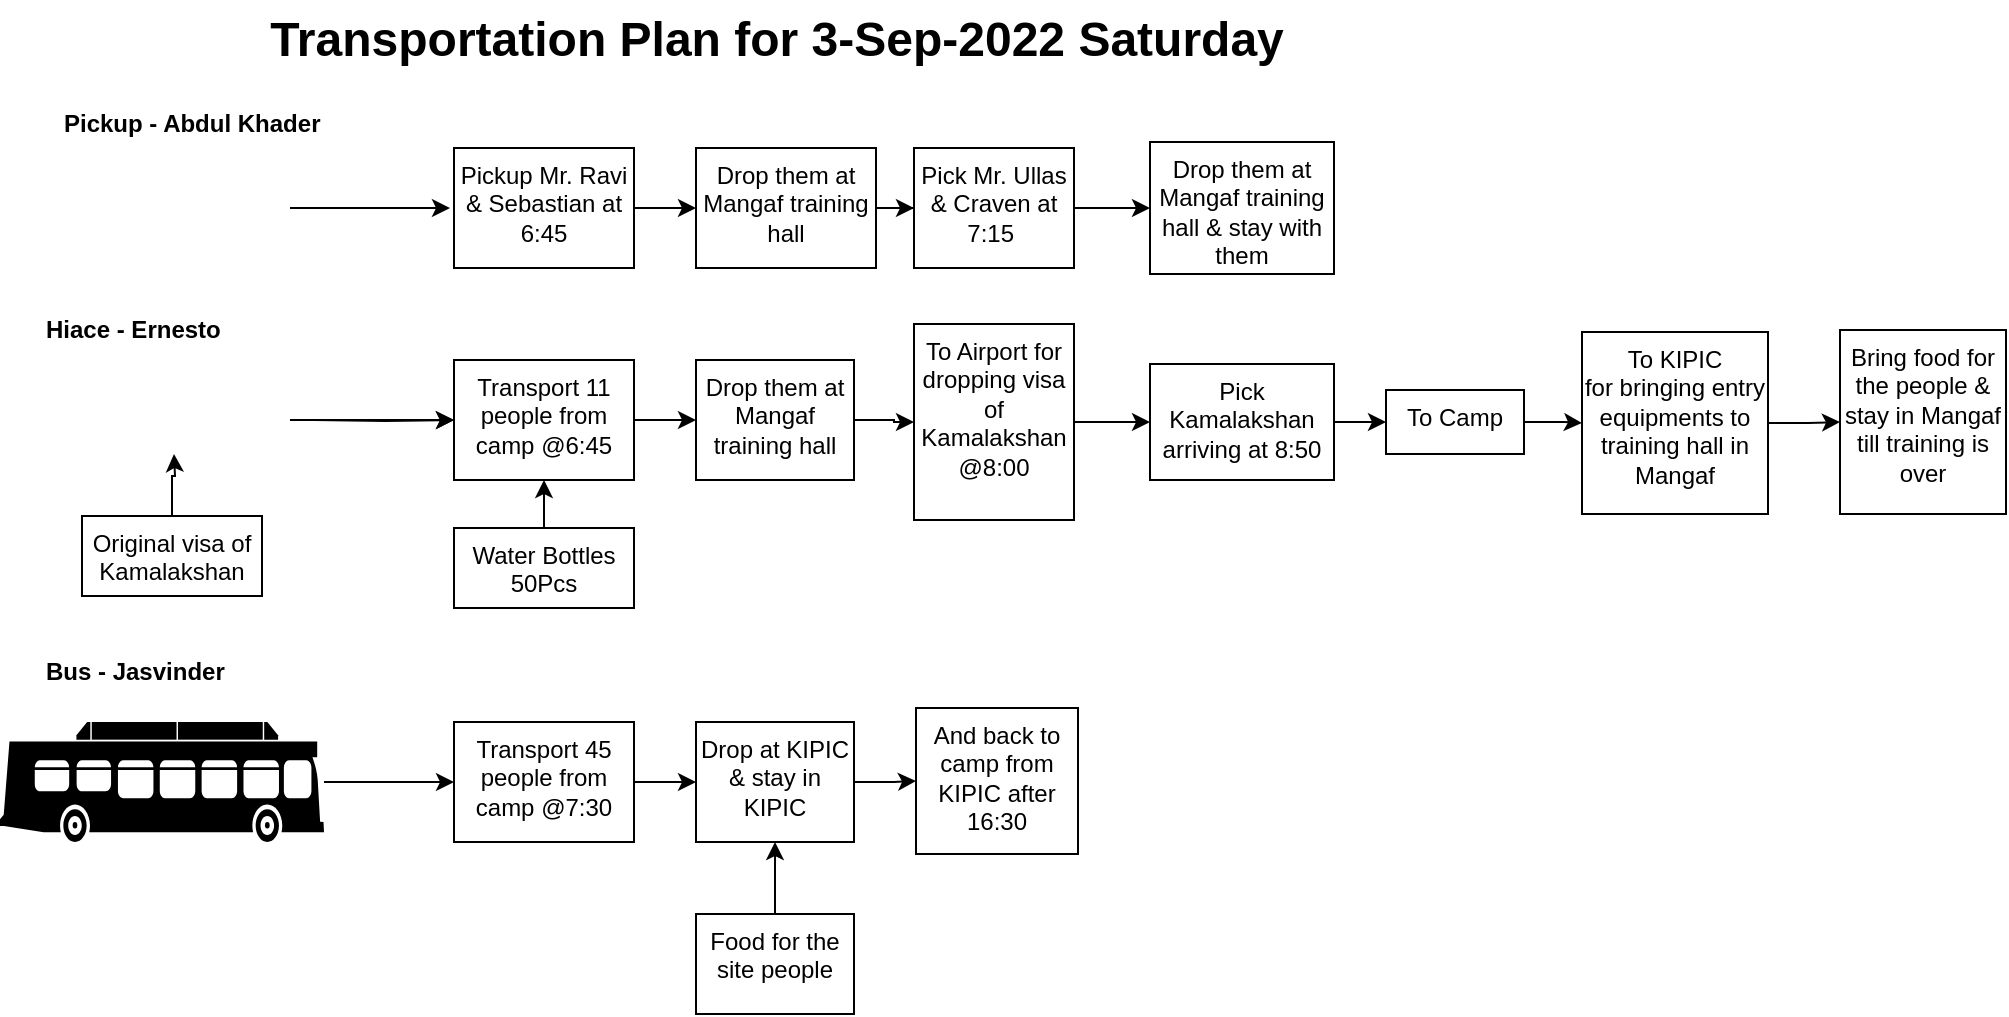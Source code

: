 <mxfile version="20.2.8" type="github">
  <diagram id="bQn_8MbS-EU-KnfHHXnH" name="Page-1">
    <mxGraphModel dx="803" dy="451" grid="1" gridSize="10" guides="1" tooltips="1" connect="1" arrows="1" fold="1" page="1" pageScale="1" pageWidth="1169" pageHeight="827" background="none" math="0" shadow="0">
      <root>
        <mxCell id="0" />
        <mxCell id="1" parent="0" />
        <mxCell id="opUhy12Lz94qFMG0uhZe-6" value="" style="edgeStyle=orthogonalEdgeStyle;rounded=0;orthogonalLoop=1;jettySize=auto;html=1;" parent="1" source="opUhy12Lz94qFMG0uhZe-3" edge="1">
          <mxGeometry relative="1" as="geometry">
            <mxPoint x="258" y="217" as="targetPoint" />
          </mxGeometry>
        </mxCell>
        <mxCell id="opUhy12Lz94qFMG0uhZe-3" value="" style="shape=image;html=1;verticalAlign=top;verticalLabelPosition=bottom;labelBackgroundColor=#ffffff;imageAspect=0;aspect=fixed;image=https://cdn1.iconfinder.com/data/icons/cars-01-1/512/pickup-128.png" parent="1" vertex="1">
          <mxGeometry x="50" y="153" width="128" height="128" as="geometry" />
        </mxCell>
        <mxCell id="1RGvqvwajMvzkLIa3Tt1-11" value="" style="edgeStyle=orthogonalEdgeStyle;rounded=0;orthogonalLoop=1;jettySize=auto;html=1;" parent="1" source="opUhy12Lz94qFMG0uhZe-4" target="1RGvqvwajMvzkLIa3Tt1-6" edge="1">
          <mxGeometry relative="1" as="geometry" />
        </mxCell>
        <mxCell id="opUhy12Lz94qFMG0uhZe-4" value="" style="shape=mxgraph.signs.transportation.bus_2;html=1;pointerEvents=1;fillColor=#000000;strokeColor=none;verticalLabelPosition=bottom;verticalAlign=top;align=center;flipH=1;" parent="1" vertex="1">
          <mxGeometry x="33" y="474" width="162" height="60" as="geometry" />
        </mxCell>
        <mxCell id="opUhy12Lz94qFMG0uhZe-11" value="" style="edgeStyle=orthogonalEdgeStyle;rounded=0;orthogonalLoop=1;jettySize=auto;html=1;" parent="1" source="opUhy12Lz94qFMG0uhZe-7" target="opUhy12Lz94qFMG0uhZe-10" edge="1">
          <mxGeometry relative="1" as="geometry" />
        </mxCell>
        <mxCell id="opUhy12Lz94qFMG0uhZe-7" value="Pickup Mr. Ravi &amp;amp; Sebastian at 6:45" style="whiteSpace=wrap;html=1;verticalAlign=top;labelBackgroundColor=#ffffff;" parent="1" vertex="1">
          <mxGeometry x="260" y="187" width="90" height="60" as="geometry" />
        </mxCell>
        <mxCell id="opUhy12Lz94qFMG0uhZe-13" value="" style="edgeStyle=orthogonalEdgeStyle;rounded=0;orthogonalLoop=1;jettySize=auto;html=1;" parent="1" source="opUhy12Lz94qFMG0uhZe-10" target="opUhy12Lz94qFMG0uhZe-12" edge="1">
          <mxGeometry relative="1" as="geometry" />
        </mxCell>
        <mxCell id="opUhy12Lz94qFMG0uhZe-10" value="Drop them at Mangaf training hall" style="whiteSpace=wrap;html=1;verticalAlign=top;labelBackgroundColor=#ffffff;" parent="1" vertex="1">
          <mxGeometry x="381" y="187" width="90" height="60" as="geometry" />
        </mxCell>
        <mxCell id="opUhy12Lz94qFMG0uhZe-15" value="" style="edgeStyle=orthogonalEdgeStyle;rounded=0;orthogonalLoop=1;jettySize=auto;html=1;" parent="1" source="opUhy12Lz94qFMG0uhZe-12" target="opUhy12Lz94qFMG0uhZe-14" edge="1">
          <mxGeometry relative="1" as="geometry" />
        </mxCell>
        <mxCell id="opUhy12Lz94qFMG0uhZe-12" value="Pick Mr. Ullas &amp;amp; Craven at 7:15&amp;nbsp;" style="whiteSpace=wrap;html=1;verticalAlign=top;labelBackgroundColor=#ffffff;" parent="1" vertex="1">
          <mxGeometry x="490" y="187" width="80" height="60" as="geometry" />
        </mxCell>
        <mxCell id="opUhy12Lz94qFMG0uhZe-14" value="Drop them at Mangaf training hall &amp;amp; stay with them" style="whiteSpace=wrap;html=1;verticalAlign=top;labelBackgroundColor=#ffffff;" parent="1" vertex="1">
          <mxGeometry x="608" y="184" width="92" height="66" as="geometry" />
        </mxCell>
        <mxCell id="qVOmJEq2DApiEaPTz-TL-6" value="" style="edgeStyle=orthogonalEdgeStyle;rounded=0;orthogonalLoop=1;jettySize=auto;html=1;" parent="1" target="qVOmJEq2DApiEaPTz-TL-2" edge="1">
          <mxGeometry relative="1" as="geometry">
            <mxPoint x="190" y="323" as="sourcePoint" />
          </mxGeometry>
        </mxCell>
        <mxCell id="qVOmJEq2DApiEaPTz-TL-10" value="" style="edgeStyle=orthogonalEdgeStyle;rounded=0;orthogonalLoop=1;jettySize=auto;html=1;" parent="1" source="qVOmJEq2DApiEaPTz-TL-2" target="qVOmJEq2DApiEaPTz-TL-3" edge="1">
          <mxGeometry relative="1" as="geometry" />
        </mxCell>
        <mxCell id="qVOmJEq2DApiEaPTz-TL-2" value="Transport 11 people from camp @6:45" style="whiteSpace=wrap;html=1;verticalAlign=top;labelBackgroundColor=#ffffff;" parent="1" vertex="1">
          <mxGeometry x="260" y="293" width="90" height="60" as="geometry" />
        </mxCell>
        <mxCell id="qVOmJEq2DApiEaPTz-TL-11" value="" style="edgeStyle=orthogonalEdgeStyle;rounded=0;orthogonalLoop=1;jettySize=auto;html=1;" parent="1" source="qVOmJEq2DApiEaPTz-TL-3" target="qVOmJEq2DApiEaPTz-TL-4" edge="1">
          <mxGeometry relative="1" as="geometry" />
        </mxCell>
        <mxCell id="qVOmJEq2DApiEaPTz-TL-3" value="Drop them at Mangaf training hall" style="whiteSpace=wrap;html=1;verticalAlign=top;labelBackgroundColor=#ffffff;" parent="1" vertex="1">
          <mxGeometry x="381" y="293" width="79" height="60" as="geometry" />
        </mxCell>
        <mxCell id="qVOmJEq2DApiEaPTz-TL-12" value="" style="edgeStyle=orthogonalEdgeStyle;rounded=0;orthogonalLoop=1;jettySize=auto;html=1;" parent="1" source="qVOmJEq2DApiEaPTz-TL-4" target="qVOmJEq2DApiEaPTz-TL-5" edge="1">
          <mxGeometry relative="1" as="geometry" />
        </mxCell>
        <mxCell id="qVOmJEq2DApiEaPTz-TL-4" value="To Airport for dropping visa of Kamalakshan @8:00" style="whiteSpace=wrap;html=1;verticalAlign=top;labelBackgroundColor=#ffffff;" parent="1" vertex="1">
          <mxGeometry x="490" y="275" width="80" height="98" as="geometry" />
        </mxCell>
        <mxCell id="1RGvqvwajMvzkLIa3Tt1-2" value="" style="edgeStyle=orthogonalEdgeStyle;rounded=0;orthogonalLoop=1;jettySize=auto;html=1;entryX=0;entryY=0.5;entryDx=0;entryDy=0;" parent="1" source="qVOmJEq2DApiEaPTz-TL-5" target="1RGvqvwajMvzkLIa3Tt1-4" edge="1">
          <mxGeometry relative="1" as="geometry">
            <mxPoint x="731" y="324" as="targetPoint" />
          </mxGeometry>
        </mxCell>
        <mxCell id="qVOmJEq2DApiEaPTz-TL-5" value="Pick Kamalakshan arriving at 8:50" style="whiteSpace=wrap;html=1;verticalAlign=top;labelBackgroundColor=#ffffff;" parent="1" vertex="1">
          <mxGeometry x="608" y="295" width="92" height="58" as="geometry" />
        </mxCell>
        <mxCell id="qVOmJEq2DApiEaPTz-TL-9" value="" style="edgeStyle=orthogonalEdgeStyle;rounded=0;orthogonalLoop=1;jettySize=auto;html=1;" parent="1" source="qVOmJEq2DApiEaPTz-TL-8" target="qVOmJEq2DApiEaPTz-TL-2" edge="1">
          <mxGeometry relative="1" as="geometry" />
        </mxCell>
        <mxCell id="qVOmJEq2DApiEaPTz-TL-8" value="" style="shape=image;html=1;verticalAlign=top;verticalLabelPosition=bottom;labelBackgroundColor=#ffffff;imageAspect=0;aspect=fixed;image=https://cdn4.iconfinder.com/data/icons/car-silhouettes/1000/van-128.png;fillColor=#FFFFFF;" parent="1" vertex="1">
          <mxGeometry x="50" y="259" width="128" height="128" as="geometry" />
        </mxCell>
        <mxCell id="dfvIXqUmNmXKtJPytcft-2" value="" style="edgeStyle=orthogonalEdgeStyle;rounded=0;orthogonalLoop=1;jettySize=auto;html=1;" edge="1" parent="1" source="1RGvqvwajMvzkLIa3Tt1-4" target="dfvIXqUmNmXKtJPytcft-1">
          <mxGeometry relative="1" as="geometry" />
        </mxCell>
        <mxCell id="1RGvqvwajMvzkLIa3Tt1-4" value="To Camp" style="whiteSpace=wrap;html=1;verticalAlign=top;labelBackgroundColor=#ffffff;" parent="1" vertex="1">
          <mxGeometry x="726" y="308" width="69" height="32" as="geometry" />
        </mxCell>
        <mxCell id="1RGvqvwajMvzkLIa3Tt1-9" value="" style="edgeStyle=orthogonalEdgeStyle;rounded=0;orthogonalLoop=1;jettySize=auto;html=1;" parent="1" source="1RGvqvwajMvzkLIa3Tt1-6" target="1RGvqvwajMvzkLIa3Tt1-7" edge="1">
          <mxGeometry relative="1" as="geometry" />
        </mxCell>
        <mxCell id="1RGvqvwajMvzkLIa3Tt1-6" value="Transport 45 people from camp @7:30" style="whiteSpace=wrap;html=1;verticalAlign=top;labelBackgroundColor=#ffffff;" parent="1" vertex="1">
          <mxGeometry x="260" y="474" width="90" height="60" as="geometry" />
        </mxCell>
        <mxCell id="1RGvqvwajMvzkLIa3Tt1-10" value="" style="edgeStyle=orthogonalEdgeStyle;rounded=0;orthogonalLoop=1;jettySize=auto;html=1;" parent="1" source="1RGvqvwajMvzkLIa3Tt1-7" target="1RGvqvwajMvzkLIa3Tt1-8" edge="1">
          <mxGeometry relative="1" as="geometry" />
        </mxCell>
        <mxCell id="1RGvqvwajMvzkLIa3Tt1-7" value="Drop at KIPIC &amp;amp; stay in KIPIC" style="whiteSpace=wrap;html=1;verticalAlign=top;labelBackgroundColor=#ffffff;" parent="1" vertex="1">
          <mxGeometry x="381" y="474" width="79" height="60" as="geometry" />
        </mxCell>
        <mxCell id="1RGvqvwajMvzkLIa3Tt1-8" value="And back to camp from KIPIC after 16:30" style="whiteSpace=wrap;html=1;verticalAlign=top;labelBackgroundColor=#ffffff;" parent="1" vertex="1">
          <mxGeometry x="491" y="467" width="81" height="73" as="geometry" />
        </mxCell>
        <mxCell id="1RGvqvwajMvzkLIa3Tt1-15" value="Pickup - Abdul Khader" style="text;strokeColor=none;fillColor=none;align=left;verticalAlign=top;spacingLeft=4;spacingRight=4;overflow=hidden;rotatable=0;points=[[0,0.5],[1,0.5]];portConstraint=eastwest;fontStyle=1" parent="1" vertex="1">
          <mxGeometry x="59" y="161" width="140" height="26" as="geometry" />
        </mxCell>
        <mxCell id="1RGvqvwajMvzkLIa3Tt1-16" value="Hiace - Ernesto" style="text;strokeColor=none;fillColor=none;align=left;verticalAlign=top;spacingLeft=4;spacingRight=4;overflow=hidden;rotatable=0;points=[[0,0.5],[1,0.5]];portConstraint=eastwest;fontStyle=1" parent="1" vertex="1">
          <mxGeometry x="50" y="264" width="126" height="26" as="geometry" />
        </mxCell>
        <mxCell id="1RGvqvwajMvzkLIa3Tt1-17" value="Bus - Jasvinder" style="text;strokeColor=none;fillColor=none;align=left;verticalAlign=top;spacingLeft=4;spacingRight=4;overflow=hidden;rotatable=0;points=[[0,0.5],[1,0.5]];portConstraint=eastwest;fontStyle=1" parent="1" vertex="1">
          <mxGeometry x="50" y="435" width="126" height="26" as="geometry" />
        </mxCell>
        <mxCell id="1RGvqvwajMvzkLIa3Tt1-27" value="Transportation Plan for 3-Sep-2022 Saturday" style="text;strokeColor=none;fillColor=none;html=1;fontSize=24;fontStyle=1;verticalAlign=middle;align=center;" parent="1" vertex="1">
          <mxGeometry x="370.5" y="113" width="100" height="40" as="geometry" />
        </mxCell>
        <mxCell id="1RGvqvwajMvzkLIa3Tt1-30" style="edgeStyle=orthogonalEdgeStyle;rounded=0;orthogonalLoop=1;jettySize=auto;html=1;exitX=0.5;exitY=0;exitDx=0;exitDy=0;entryX=0.5;entryY=1;entryDx=0;entryDy=0;" parent="1" source="1RGvqvwajMvzkLIa3Tt1-28" target="qVOmJEq2DApiEaPTz-TL-2" edge="1">
          <mxGeometry relative="1" as="geometry" />
        </mxCell>
        <mxCell id="1RGvqvwajMvzkLIa3Tt1-28" value="Water Bottles 50Pcs" style="whiteSpace=wrap;html=1;verticalAlign=top;labelBackgroundColor=#ffffff;" parent="1" vertex="1">
          <mxGeometry x="260" y="377" width="90" height="40" as="geometry" />
        </mxCell>
        <mxCell id="1RGvqvwajMvzkLIa3Tt1-33" value="" style="edgeStyle=orthogonalEdgeStyle;rounded=0;orthogonalLoop=1;jettySize=auto;html=1;" parent="1" source="1RGvqvwajMvzkLIa3Tt1-31" target="1RGvqvwajMvzkLIa3Tt1-7" edge="1">
          <mxGeometry relative="1" as="geometry" />
        </mxCell>
        <mxCell id="1RGvqvwajMvzkLIa3Tt1-31" value="Food for the site people" style="whiteSpace=wrap;html=1;verticalAlign=top;labelBackgroundColor=#ffffff;" parent="1" vertex="1">
          <mxGeometry x="381" y="570" width="79" height="50" as="geometry" />
        </mxCell>
        <mxCell id="1RGvqvwajMvzkLIa3Tt1-36" value="" style="edgeStyle=orthogonalEdgeStyle;rounded=0;orthogonalLoop=1;jettySize=auto;html=1;" parent="1" source="1RGvqvwajMvzkLIa3Tt1-35" edge="1">
          <mxGeometry relative="1" as="geometry">
            <mxPoint x="120" y="340" as="targetPoint" />
          </mxGeometry>
        </mxCell>
        <mxCell id="1RGvqvwajMvzkLIa3Tt1-35" value="Original visa of Kamalakshan" style="whiteSpace=wrap;html=1;verticalAlign=top;labelBackgroundColor=#ffffff;" parent="1" vertex="1">
          <mxGeometry x="74" y="371" width="90" height="40" as="geometry" />
        </mxCell>
        <mxCell id="dfvIXqUmNmXKtJPytcft-4" value="" style="edgeStyle=orthogonalEdgeStyle;rounded=0;orthogonalLoop=1;jettySize=auto;html=1;" edge="1" parent="1" source="dfvIXqUmNmXKtJPytcft-1" target="dfvIXqUmNmXKtJPytcft-3">
          <mxGeometry relative="1" as="geometry" />
        </mxCell>
        <mxCell id="dfvIXqUmNmXKtJPytcft-1" value="To KIPIC&lt;br&gt;for bringing entry equipments to training hall in Mangaf" style="whiteSpace=wrap;html=1;verticalAlign=top;labelBackgroundColor=#ffffff;" vertex="1" parent="1">
          <mxGeometry x="824" y="279" width="93" height="91" as="geometry" />
        </mxCell>
        <mxCell id="dfvIXqUmNmXKtJPytcft-3" value="Bring food for the people &amp;amp; stay in Mangaf till training is over" style="whiteSpace=wrap;html=1;verticalAlign=top;labelBackgroundColor=#ffffff;" vertex="1" parent="1">
          <mxGeometry x="953" y="278" width="83" height="92" as="geometry" />
        </mxCell>
      </root>
    </mxGraphModel>
  </diagram>
</mxfile>
